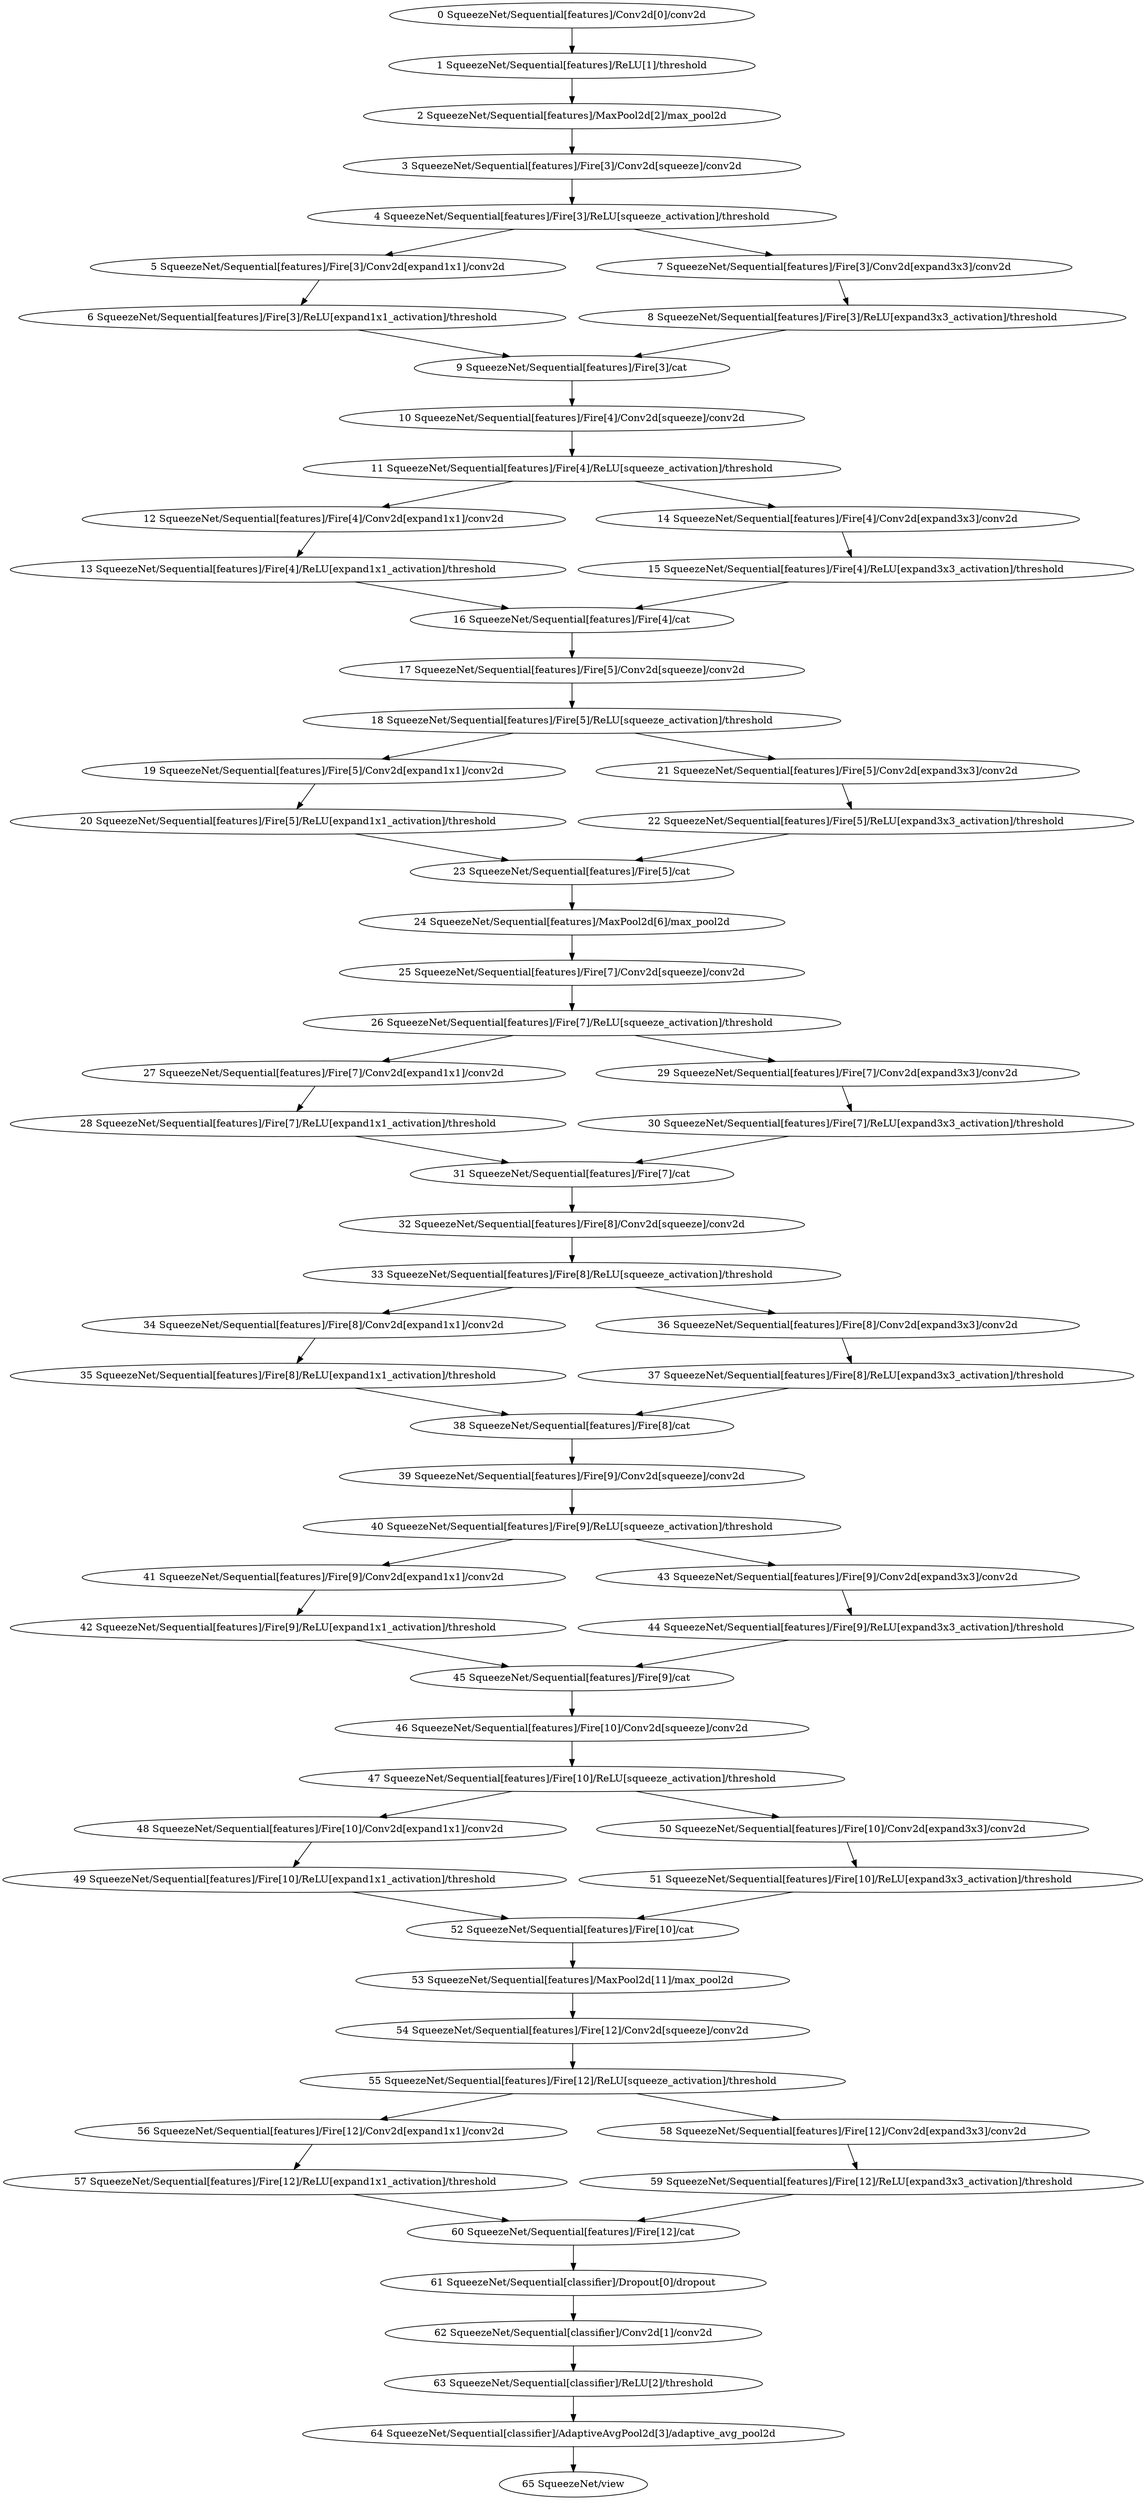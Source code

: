 strict digraph  {
"0 SqueezeNet/Sequential[features]/Conv2d[0]/conv2d" [id=0, scope="SqueezeNet/Sequential[features]/Conv2d[0]", type=conv2d];
"1 SqueezeNet/Sequential[features]/ReLU[1]/threshold" [id=1, scope="SqueezeNet/Sequential[features]/ReLU[1]", type=threshold];
"2 SqueezeNet/Sequential[features]/MaxPool2d[2]/max_pool2d" [id=2, scope="SqueezeNet/Sequential[features]/MaxPool2d[2]", type=max_pool2d];
"3 SqueezeNet/Sequential[features]/Fire[3]/Conv2d[squeeze]/conv2d" [id=3, scope="SqueezeNet/Sequential[features]/Fire[3]/Conv2d[squeeze]", type=conv2d];
"4 SqueezeNet/Sequential[features]/Fire[3]/ReLU[squeeze_activation]/threshold" [id=4, scope="SqueezeNet/Sequential[features]/Fire[3]/ReLU[squeeze_activation]", type=threshold];
"5 SqueezeNet/Sequential[features]/Fire[3]/Conv2d[expand1x1]/conv2d" [id=5, scope="SqueezeNet/Sequential[features]/Fire[3]/Conv2d[expand1x1]", type=conv2d];
"6 SqueezeNet/Sequential[features]/Fire[3]/ReLU[expand1x1_activation]/threshold" [id=6, scope="SqueezeNet/Sequential[features]/Fire[3]/ReLU[expand1x1_activation]", type=threshold];
"7 SqueezeNet/Sequential[features]/Fire[3]/Conv2d[expand3x3]/conv2d" [id=7, scope="SqueezeNet/Sequential[features]/Fire[3]/Conv2d[expand3x3]", type=conv2d];
"8 SqueezeNet/Sequential[features]/Fire[3]/ReLU[expand3x3_activation]/threshold" [id=8, scope="SqueezeNet/Sequential[features]/Fire[3]/ReLU[expand3x3_activation]", type=threshold];
"9 SqueezeNet/Sequential[features]/Fire[3]/cat" [id=9, scope="SqueezeNet/Sequential[features]/Fire[3]", type=cat];
"10 SqueezeNet/Sequential[features]/Fire[4]/Conv2d[squeeze]/conv2d" [id=10, scope="SqueezeNet/Sequential[features]/Fire[4]/Conv2d[squeeze]", type=conv2d];
"11 SqueezeNet/Sequential[features]/Fire[4]/ReLU[squeeze_activation]/threshold" [id=11, scope="SqueezeNet/Sequential[features]/Fire[4]/ReLU[squeeze_activation]", type=threshold];
"12 SqueezeNet/Sequential[features]/Fire[4]/Conv2d[expand1x1]/conv2d" [id=12, scope="SqueezeNet/Sequential[features]/Fire[4]/Conv2d[expand1x1]", type=conv2d];
"13 SqueezeNet/Sequential[features]/Fire[4]/ReLU[expand1x1_activation]/threshold" [id=13, scope="SqueezeNet/Sequential[features]/Fire[4]/ReLU[expand1x1_activation]", type=threshold];
"14 SqueezeNet/Sequential[features]/Fire[4]/Conv2d[expand3x3]/conv2d" [id=14, scope="SqueezeNet/Sequential[features]/Fire[4]/Conv2d[expand3x3]", type=conv2d];
"15 SqueezeNet/Sequential[features]/Fire[4]/ReLU[expand3x3_activation]/threshold" [id=15, scope="SqueezeNet/Sequential[features]/Fire[4]/ReLU[expand3x3_activation]", type=threshold];
"16 SqueezeNet/Sequential[features]/Fire[4]/cat" [id=16, scope="SqueezeNet/Sequential[features]/Fire[4]", type=cat];
"17 SqueezeNet/Sequential[features]/Fire[5]/Conv2d[squeeze]/conv2d" [id=17, scope="SqueezeNet/Sequential[features]/Fire[5]/Conv2d[squeeze]", type=conv2d];
"18 SqueezeNet/Sequential[features]/Fire[5]/ReLU[squeeze_activation]/threshold" [id=18, scope="SqueezeNet/Sequential[features]/Fire[5]/ReLU[squeeze_activation]", type=threshold];
"19 SqueezeNet/Sequential[features]/Fire[5]/Conv2d[expand1x1]/conv2d" [id=19, scope="SqueezeNet/Sequential[features]/Fire[5]/Conv2d[expand1x1]", type=conv2d];
"20 SqueezeNet/Sequential[features]/Fire[5]/ReLU[expand1x1_activation]/threshold" [id=20, scope="SqueezeNet/Sequential[features]/Fire[5]/ReLU[expand1x1_activation]", type=threshold];
"21 SqueezeNet/Sequential[features]/Fire[5]/Conv2d[expand3x3]/conv2d" [id=21, scope="SqueezeNet/Sequential[features]/Fire[5]/Conv2d[expand3x3]", type=conv2d];
"22 SqueezeNet/Sequential[features]/Fire[5]/ReLU[expand3x3_activation]/threshold" [id=22, scope="SqueezeNet/Sequential[features]/Fire[5]/ReLU[expand3x3_activation]", type=threshold];
"23 SqueezeNet/Sequential[features]/Fire[5]/cat" [id=23, scope="SqueezeNet/Sequential[features]/Fire[5]", type=cat];
"24 SqueezeNet/Sequential[features]/MaxPool2d[6]/max_pool2d" [id=24, scope="SqueezeNet/Sequential[features]/MaxPool2d[6]", type=max_pool2d];
"25 SqueezeNet/Sequential[features]/Fire[7]/Conv2d[squeeze]/conv2d" [id=25, scope="SqueezeNet/Sequential[features]/Fire[7]/Conv2d[squeeze]", type=conv2d];
"26 SqueezeNet/Sequential[features]/Fire[7]/ReLU[squeeze_activation]/threshold" [id=26, scope="SqueezeNet/Sequential[features]/Fire[7]/ReLU[squeeze_activation]", type=threshold];
"27 SqueezeNet/Sequential[features]/Fire[7]/Conv2d[expand1x1]/conv2d" [id=27, scope="SqueezeNet/Sequential[features]/Fire[7]/Conv2d[expand1x1]", type=conv2d];
"28 SqueezeNet/Sequential[features]/Fire[7]/ReLU[expand1x1_activation]/threshold" [id=28, scope="SqueezeNet/Sequential[features]/Fire[7]/ReLU[expand1x1_activation]", type=threshold];
"29 SqueezeNet/Sequential[features]/Fire[7]/Conv2d[expand3x3]/conv2d" [id=29, scope="SqueezeNet/Sequential[features]/Fire[7]/Conv2d[expand3x3]", type=conv2d];
"30 SqueezeNet/Sequential[features]/Fire[7]/ReLU[expand3x3_activation]/threshold" [id=30, scope="SqueezeNet/Sequential[features]/Fire[7]/ReLU[expand3x3_activation]", type=threshold];
"31 SqueezeNet/Sequential[features]/Fire[7]/cat" [id=31, scope="SqueezeNet/Sequential[features]/Fire[7]", type=cat];
"32 SqueezeNet/Sequential[features]/Fire[8]/Conv2d[squeeze]/conv2d" [id=32, scope="SqueezeNet/Sequential[features]/Fire[8]/Conv2d[squeeze]", type=conv2d];
"33 SqueezeNet/Sequential[features]/Fire[8]/ReLU[squeeze_activation]/threshold" [id=33, scope="SqueezeNet/Sequential[features]/Fire[8]/ReLU[squeeze_activation]", type=threshold];
"34 SqueezeNet/Sequential[features]/Fire[8]/Conv2d[expand1x1]/conv2d" [id=34, scope="SqueezeNet/Sequential[features]/Fire[8]/Conv2d[expand1x1]", type=conv2d];
"35 SqueezeNet/Sequential[features]/Fire[8]/ReLU[expand1x1_activation]/threshold" [id=35, scope="SqueezeNet/Sequential[features]/Fire[8]/ReLU[expand1x1_activation]", type=threshold];
"36 SqueezeNet/Sequential[features]/Fire[8]/Conv2d[expand3x3]/conv2d" [id=36, scope="SqueezeNet/Sequential[features]/Fire[8]/Conv2d[expand3x3]", type=conv2d];
"37 SqueezeNet/Sequential[features]/Fire[8]/ReLU[expand3x3_activation]/threshold" [id=37, scope="SqueezeNet/Sequential[features]/Fire[8]/ReLU[expand3x3_activation]", type=threshold];
"38 SqueezeNet/Sequential[features]/Fire[8]/cat" [id=38, scope="SqueezeNet/Sequential[features]/Fire[8]", type=cat];
"39 SqueezeNet/Sequential[features]/Fire[9]/Conv2d[squeeze]/conv2d" [id=39, scope="SqueezeNet/Sequential[features]/Fire[9]/Conv2d[squeeze]", type=conv2d];
"40 SqueezeNet/Sequential[features]/Fire[9]/ReLU[squeeze_activation]/threshold" [id=40, scope="SqueezeNet/Sequential[features]/Fire[9]/ReLU[squeeze_activation]", type=threshold];
"41 SqueezeNet/Sequential[features]/Fire[9]/Conv2d[expand1x1]/conv2d" [id=41, scope="SqueezeNet/Sequential[features]/Fire[9]/Conv2d[expand1x1]", type=conv2d];
"42 SqueezeNet/Sequential[features]/Fire[9]/ReLU[expand1x1_activation]/threshold" [id=42, scope="SqueezeNet/Sequential[features]/Fire[9]/ReLU[expand1x1_activation]", type=threshold];
"43 SqueezeNet/Sequential[features]/Fire[9]/Conv2d[expand3x3]/conv2d" [id=43, scope="SqueezeNet/Sequential[features]/Fire[9]/Conv2d[expand3x3]", type=conv2d];
"44 SqueezeNet/Sequential[features]/Fire[9]/ReLU[expand3x3_activation]/threshold" [id=44, scope="SqueezeNet/Sequential[features]/Fire[9]/ReLU[expand3x3_activation]", type=threshold];
"45 SqueezeNet/Sequential[features]/Fire[9]/cat" [id=45, scope="SqueezeNet/Sequential[features]/Fire[9]", type=cat];
"46 SqueezeNet/Sequential[features]/Fire[10]/Conv2d[squeeze]/conv2d" [id=46, scope="SqueezeNet/Sequential[features]/Fire[10]/Conv2d[squeeze]", type=conv2d];
"47 SqueezeNet/Sequential[features]/Fire[10]/ReLU[squeeze_activation]/threshold" [id=47, scope="SqueezeNet/Sequential[features]/Fire[10]/ReLU[squeeze_activation]", type=threshold];
"48 SqueezeNet/Sequential[features]/Fire[10]/Conv2d[expand1x1]/conv2d" [id=48, scope="SqueezeNet/Sequential[features]/Fire[10]/Conv2d[expand1x1]", type=conv2d];
"49 SqueezeNet/Sequential[features]/Fire[10]/ReLU[expand1x1_activation]/threshold" [id=49, scope="SqueezeNet/Sequential[features]/Fire[10]/ReLU[expand1x1_activation]", type=threshold];
"50 SqueezeNet/Sequential[features]/Fire[10]/Conv2d[expand3x3]/conv2d" [id=50, scope="SqueezeNet/Sequential[features]/Fire[10]/Conv2d[expand3x3]", type=conv2d];
"51 SqueezeNet/Sequential[features]/Fire[10]/ReLU[expand3x3_activation]/threshold" [id=51, scope="SqueezeNet/Sequential[features]/Fire[10]/ReLU[expand3x3_activation]", type=threshold];
"52 SqueezeNet/Sequential[features]/Fire[10]/cat" [id=52, scope="SqueezeNet/Sequential[features]/Fire[10]", type=cat];
"53 SqueezeNet/Sequential[features]/MaxPool2d[11]/max_pool2d" [id=53, scope="SqueezeNet/Sequential[features]/MaxPool2d[11]", type=max_pool2d];
"54 SqueezeNet/Sequential[features]/Fire[12]/Conv2d[squeeze]/conv2d" [id=54, scope="SqueezeNet/Sequential[features]/Fire[12]/Conv2d[squeeze]", type=conv2d];
"55 SqueezeNet/Sequential[features]/Fire[12]/ReLU[squeeze_activation]/threshold" [id=55, scope="SqueezeNet/Sequential[features]/Fire[12]/ReLU[squeeze_activation]", type=threshold];
"56 SqueezeNet/Sequential[features]/Fire[12]/Conv2d[expand1x1]/conv2d" [id=56, scope="SqueezeNet/Sequential[features]/Fire[12]/Conv2d[expand1x1]", type=conv2d];
"57 SqueezeNet/Sequential[features]/Fire[12]/ReLU[expand1x1_activation]/threshold" [id=57, scope="SqueezeNet/Sequential[features]/Fire[12]/ReLU[expand1x1_activation]", type=threshold];
"58 SqueezeNet/Sequential[features]/Fire[12]/Conv2d[expand3x3]/conv2d" [id=58, scope="SqueezeNet/Sequential[features]/Fire[12]/Conv2d[expand3x3]", type=conv2d];
"59 SqueezeNet/Sequential[features]/Fire[12]/ReLU[expand3x3_activation]/threshold" [id=59, scope="SqueezeNet/Sequential[features]/Fire[12]/ReLU[expand3x3_activation]", type=threshold];
"60 SqueezeNet/Sequential[features]/Fire[12]/cat" [id=60, scope="SqueezeNet/Sequential[features]/Fire[12]", type=cat];
"61 SqueezeNet/Sequential[classifier]/Dropout[0]/dropout" [id=61, scope="SqueezeNet/Sequential[classifier]/Dropout[0]", type=dropout];
"62 SqueezeNet/Sequential[classifier]/Conv2d[1]/conv2d" [id=62, scope="SqueezeNet/Sequential[classifier]/Conv2d[1]", type=conv2d];
"63 SqueezeNet/Sequential[classifier]/ReLU[2]/threshold" [id=63, scope="SqueezeNet/Sequential[classifier]/ReLU[2]", type=threshold];
"64 SqueezeNet/Sequential[classifier]/AdaptiveAvgPool2d[3]/adaptive_avg_pool2d" [id=64, scope="SqueezeNet/Sequential[classifier]/AdaptiveAvgPool2d[3]", type=adaptive_avg_pool2d];
"65 SqueezeNet/view" [id=65, scope=SqueezeNet, type=view];
"0 SqueezeNet/Sequential[features]/Conv2d[0]/conv2d" -> "1 SqueezeNet/Sequential[features]/ReLU[1]/threshold";
"1 SqueezeNet/Sequential[features]/ReLU[1]/threshold" -> "2 SqueezeNet/Sequential[features]/MaxPool2d[2]/max_pool2d";
"2 SqueezeNet/Sequential[features]/MaxPool2d[2]/max_pool2d" -> "3 SqueezeNet/Sequential[features]/Fire[3]/Conv2d[squeeze]/conv2d";
"3 SqueezeNet/Sequential[features]/Fire[3]/Conv2d[squeeze]/conv2d" -> "4 SqueezeNet/Sequential[features]/Fire[3]/ReLU[squeeze_activation]/threshold";
"4 SqueezeNet/Sequential[features]/Fire[3]/ReLU[squeeze_activation]/threshold" -> "5 SqueezeNet/Sequential[features]/Fire[3]/Conv2d[expand1x1]/conv2d";
"4 SqueezeNet/Sequential[features]/Fire[3]/ReLU[squeeze_activation]/threshold" -> "7 SqueezeNet/Sequential[features]/Fire[3]/Conv2d[expand3x3]/conv2d";
"5 SqueezeNet/Sequential[features]/Fire[3]/Conv2d[expand1x1]/conv2d" -> "6 SqueezeNet/Sequential[features]/Fire[3]/ReLU[expand1x1_activation]/threshold";
"6 SqueezeNet/Sequential[features]/Fire[3]/ReLU[expand1x1_activation]/threshold" -> "9 SqueezeNet/Sequential[features]/Fire[3]/cat";
"7 SqueezeNet/Sequential[features]/Fire[3]/Conv2d[expand3x3]/conv2d" -> "8 SqueezeNet/Sequential[features]/Fire[3]/ReLU[expand3x3_activation]/threshold";
"8 SqueezeNet/Sequential[features]/Fire[3]/ReLU[expand3x3_activation]/threshold" -> "9 SqueezeNet/Sequential[features]/Fire[3]/cat";
"9 SqueezeNet/Sequential[features]/Fire[3]/cat" -> "10 SqueezeNet/Sequential[features]/Fire[4]/Conv2d[squeeze]/conv2d";
"10 SqueezeNet/Sequential[features]/Fire[4]/Conv2d[squeeze]/conv2d" -> "11 SqueezeNet/Sequential[features]/Fire[4]/ReLU[squeeze_activation]/threshold";
"11 SqueezeNet/Sequential[features]/Fire[4]/ReLU[squeeze_activation]/threshold" -> "12 SqueezeNet/Sequential[features]/Fire[4]/Conv2d[expand1x1]/conv2d";
"11 SqueezeNet/Sequential[features]/Fire[4]/ReLU[squeeze_activation]/threshold" -> "14 SqueezeNet/Sequential[features]/Fire[4]/Conv2d[expand3x3]/conv2d";
"12 SqueezeNet/Sequential[features]/Fire[4]/Conv2d[expand1x1]/conv2d" -> "13 SqueezeNet/Sequential[features]/Fire[4]/ReLU[expand1x1_activation]/threshold";
"13 SqueezeNet/Sequential[features]/Fire[4]/ReLU[expand1x1_activation]/threshold" -> "16 SqueezeNet/Sequential[features]/Fire[4]/cat";
"14 SqueezeNet/Sequential[features]/Fire[4]/Conv2d[expand3x3]/conv2d" -> "15 SqueezeNet/Sequential[features]/Fire[4]/ReLU[expand3x3_activation]/threshold";
"15 SqueezeNet/Sequential[features]/Fire[4]/ReLU[expand3x3_activation]/threshold" -> "16 SqueezeNet/Sequential[features]/Fire[4]/cat";
"16 SqueezeNet/Sequential[features]/Fire[4]/cat" -> "17 SqueezeNet/Sequential[features]/Fire[5]/Conv2d[squeeze]/conv2d";
"17 SqueezeNet/Sequential[features]/Fire[5]/Conv2d[squeeze]/conv2d" -> "18 SqueezeNet/Sequential[features]/Fire[5]/ReLU[squeeze_activation]/threshold";
"18 SqueezeNet/Sequential[features]/Fire[5]/ReLU[squeeze_activation]/threshold" -> "19 SqueezeNet/Sequential[features]/Fire[5]/Conv2d[expand1x1]/conv2d";
"18 SqueezeNet/Sequential[features]/Fire[5]/ReLU[squeeze_activation]/threshold" -> "21 SqueezeNet/Sequential[features]/Fire[5]/Conv2d[expand3x3]/conv2d";
"19 SqueezeNet/Sequential[features]/Fire[5]/Conv2d[expand1x1]/conv2d" -> "20 SqueezeNet/Sequential[features]/Fire[5]/ReLU[expand1x1_activation]/threshold";
"20 SqueezeNet/Sequential[features]/Fire[5]/ReLU[expand1x1_activation]/threshold" -> "23 SqueezeNet/Sequential[features]/Fire[5]/cat";
"21 SqueezeNet/Sequential[features]/Fire[5]/Conv2d[expand3x3]/conv2d" -> "22 SqueezeNet/Sequential[features]/Fire[5]/ReLU[expand3x3_activation]/threshold";
"22 SqueezeNet/Sequential[features]/Fire[5]/ReLU[expand3x3_activation]/threshold" -> "23 SqueezeNet/Sequential[features]/Fire[5]/cat";
"23 SqueezeNet/Sequential[features]/Fire[5]/cat" -> "24 SqueezeNet/Sequential[features]/MaxPool2d[6]/max_pool2d";
"24 SqueezeNet/Sequential[features]/MaxPool2d[6]/max_pool2d" -> "25 SqueezeNet/Sequential[features]/Fire[7]/Conv2d[squeeze]/conv2d";
"25 SqueezeNet/Sequential[features]/Fire[7]/Conv2d[squeeze]/conv2d" -> "26 SqueezeNet/Sequential[features]/Fire[7]/ReLU[squeeze_activation]/threshold";
"26 SqueezeNet/Sequential[features]/Fire[7]/ReLU[squeeze_activation]/threshold" -> "27 SqueezeNet/Sequential[features]/Fire[7]/Conv2d[expand1x1]/conv2d";
"26 SqueezeNet/Sequential[features]/Fire[7]/ReLU[squeeze_activation]/threshold" -> "29 SqueezeNet/Sequential[features]/Fire[7]/Conv2d[expand3x3]/conv2d";
"27 SqueezeNet/Sequential[features]/Fire[7]/Conv2d[expand1x1]/conv2d" -> "28 SqueezeNet/Sequential[features]/Fire[7]/ReLU[expand1x1_activation]/threshold";
"28 SqueezeNet/Sequential[features]/Fire[7]/ReLU[expand1x1_activation]/threshold" -> "31 SqueezeNet/Sequential[features]/Fire[7]/cat";
"29 SqueezeNet/Sequential[features]/Fire[7]/Conv2d[expand3x3]/conv2d" -> "30 SqueezeNet/Sequential[features]/Fire[7]/ReLU[expand3x3_activation]/threshold";
"30 SqueezeNet/Sequential[features]/Fire[7]/ReLU[expand3x3_activation]/threshold" -> "31 SqueezeNet/Sequential[features]/Fire[7]/cat";
"31 SqueezeNet/Sequential[features]/Fire[7]/cat" -> "32 SqueezeNet/Sequential[features]/Fire[8]/Conv2d[squeeze]/conv2d";
"32 SqueezeNet/Sequential[features]/Fire[8]/Conv2d[squeeze]/conv2d" -> "33 SqueezeNet/Sequential[features]/Fire[8]/ReLU[squeeze_activation]/threshold";
"33 SqueezeNet/Sequential[features]/Fire[8]/ReLU[squeeze_activation]/threshold" -> "34 SqueezeNet/Sequential[features]/Fire[8]/Conv2d[expand1x1]/conv2d";
"33 SqueezeNet/Sequential[features]/Fire[8]/ReLU[squeeze_activation]/threshold" -> "36 SqueezeNet/Sequential[features]/Fire[8]/Conv2d[expand3x3]/conv2d";
"34 SqueezeNet/Sequential[features]/Fire[8]/Conv2d[expand1x1]/conv2d" -> "35 SqueezeNet/Sequential[features]/Fire[8]/ReLU[expand1x1_activation]/threshold";
"35 SqueezeNet/Sequential[features]/Fire[8]/ReLU[expand1x1_activation]/threshold" -> "38 SqueezeNet/Sequential[features]/Fire[8]/cat";
"36 SqueezeNet/Sequential[features]/Fire[8]/Conv2d[expand3x3]/conv2d" -> "37 SqueezeNet/Sequential[features]/Fire[8]/ReLU[expand3x3_activation]/threshold";
"37 SqueezeNet/Sequential[features]/Fire[8]/ReLU[expand3x3_activation]/threshold" -> "38 SqueezeNet/Sequential[features]/Fire[8]/cat";
"38 SqueezeNet/Sequential[features]/Fire[8]/cat" -> "39 SqueezeNet/Sequential[features]/Fire[9]/Conv2d[squeeze]/conv2d";
"39 SqueezeNet/Sequential[features]/Fire[9]/Conv2d[squeeze]/conv2d" -> "40 SqueezeNet/Sequential[features]/Fire[9]/ReLU[squeeze_activation]/threshold";
"40 SqueezeNet/Sequential[features]/Fire[9]/ReLU[squeeze_activation]/threshold" -> "41 SqueezeNet/Sequential[features]/Fire[9]/Conv2d[expand1x1]/conv2d";
"40 SqueezeNet/Sequential[features]/Fire[9]/ReLU[squeeze_activation]/threshold" -> "43 SqueezeNet/Sequential[features]/Fire[9]/Conv2d[expand3x3]/conv2d";
"41 SqueezeNet/Sequential[features]/Fire[9]/Conv2d[expand1x1]/conv2d" -> "42 SqueezeNet/Sequential[features]/Fire[9]/ReLU[expand1x1_activation]/threshold";
"42 SqueezeNet/Sequential[features]/Fire[9]/ReLU[expand1x1_activation]/threshold" -> "45 SqueezeNet/Sequential[features]/Fire[9]/cat";
"43 SqueezeNet/Sequential[features]/Fire[9]/Conv2d[expand3x3]/conv2d" -> "44 SqueezeNet/Sequential[features]/Fire[9]/ReLU[expand3x3_activation]/threshold";
"44 SqueezeNet/Sequential[features]/Fire[9]/ReLU[expand3x3_activation]/threshold" -> "45 SqueezeNet/Sequential[features]/Fire[9]/cat";
"45 SqueezeNet/Sequential[features]/Fire[9]/cat" -> "46 SqueezeNet/Sequential[features]/Fire[10]/Conv2d[squeeze]/conv2d";
"46 SqueezeNet/Sequential[features]/Fire[10]/Conv2d[squeeze]/conv2d" -> "47 SqueezeNet/Sequential[features]/Fire[10]/ReLU[squeeze_activation]/threshold";
"47 SqueezeNet/Sequential[features]/Fire[10]/ReLU[squeeze_activation]/threshold" -> "48 SqueezeNet/Sequential[features]/Fire[10]/Conv2d[expand1x1]/conv2d";
"47 SqueezeNet/Sequential[features]/Fire[10]/ReLU[squeeze_activation]/threshold" -> "50 SqueezeNet/Sequential[features]/Fire[10]/Conv2d[expand3x3]/conv2d";
"48 SqueezeNet/Sequential[features]/Fire[10]/Conv2d[expand1x1]/conv2d" -> "49 SqueezeNet/Sequential[features]/Fire[10]/ReLU[expand1x1_activation]/threshold";
"49 SqueezeNet/Sequential[features]/Fire[10]/ReLU[expand1x1_activation]/threshold" -> "52 SqueezeNet/Sequential[features]/Fire[10]/cat";
"50 SqueezeNet/Sequential[features]/Fire[10]/Conv2d[expand3x3]/conv2d" -> "51 SqueezeNet/Sequential[features]/Fire[10]/ReLU[expand3x3_activation]/threshold";
"51 SqueezeNet/Sequential[features]/Fire[10]/ReLU[expand3x3_activation]/threshold" -> "52 SqueezeNet/Sequential[features]/Fire[10]/cat";
"52 SqueezeNet/Sequential[features]/Fire[10]/cat" -> "53 SqueezeNet/Sequential[features]/MaxPool2d[11]/max_pool2d";
"53 SqueezeNet/Sequential[features]/MaxPool2d[11]/max_pool2d" -> "54 SqueezeNet/Sequential[features]/Fire[12]/Conv2d[squeeze]/conv2d";
"54 SqueezeNet/Sequential[features]/Fire[12]/Conv2d[squeeze]/conv2d" -> "55 SqueezeNet/Sequential[features]/Fire[12]/ReLU[squeeze_activation]/threshold";
"55 SqueezeNet/Sequential[features]/Fire[12]/ReLU[squeeze_activation]/threshold" -> "56 SqueezeNet/Sequential[features]/Fire[12]/Conv2d[expand1x1]/conv2d";
"55 SqueezeNet/Sequential[features]/Fire[12]/ReLU[squeeze_activation]/threshold" -> "58 SqueezeNet/Sequential[features]/Fire[12]/Conv2d[expand3x3]/conv2d";
"56 SqueezeNet/Sequential[features]/Fire[12]/Conv2d[expand1x1]/conv2d" -> "57 SqueezeNet/Sequential[features]/Fire[12]/ReLU[expand1x1_activation]/threshold";
"57 SqueezeNet/Sequential[features]/Fire[12]/ReLU[expand1x1_activation]/threshold" -> "60 SqueezeNet/Sequential[features]/Fire[12]/cat";
"58 SqueezeNet/Sequential[features]/Fire[12]/Conv2d[expand3x3]/conv2d" -> "59 SqueezeNet/Sequential[features]/Fire[12]/ReLU[expand3x3_activation]/threshold";
"59 SqueezeNet/Sequential[features]/Fire[12]/ReLU[expand3x3_activation]/threshold" -> "60 SqueezeNet/Sequential[features]/Fire[12]/cat";
"60 SqueezeNet/Sequential[features]/Fire[12]/cat" -> "61 SqueezeNet/Sequential[classifier]/Dropout[0]/dropout";
"61 SqueezeNet/Sequential[classifier]/Dropout[0]/dropout" -> "62 SqueezeNet/Sequential[classifier]/Conv2d[1]/conv2d";
"62 SqueezeNet/Sequential[classifier]/Conv2d[1]/conv2d" -> "63 SqueezeNet/Sequential[classifier]/ReLU[2]/threshold";
"63 SqueezeNet/Sequential[classifier]/ReLU[2]/threshold" -> "64 SqueezeNet/Sequential[classifier]/AdaptiveAvgPool2d[3]/adaptive_avg_pool2d";
"64 SqueezeNet/Sequential[classifier]/AdaptiveAvgPool2d[3]/adaptive_avg_pool2d" -> "65 SqueezeNet/view";
}
